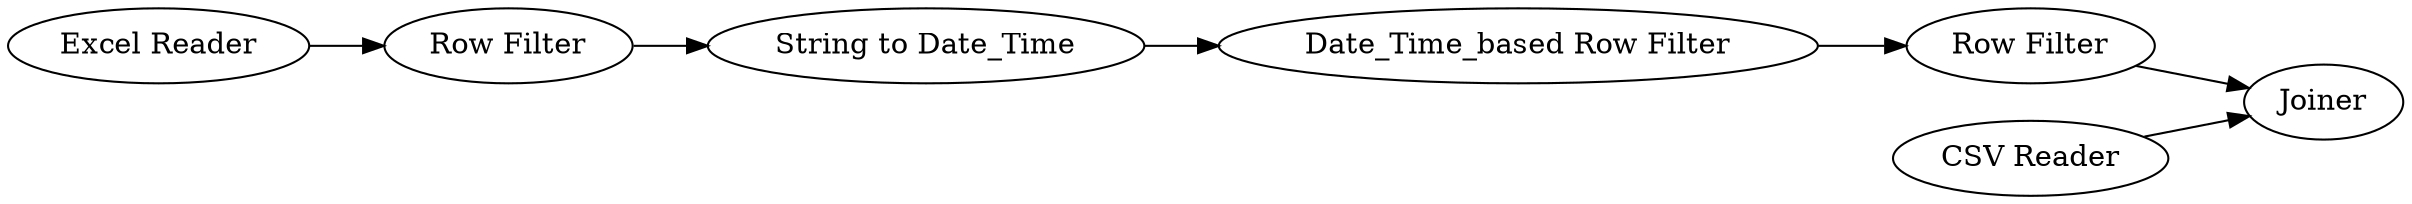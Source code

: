 digraph {
	1 [label="Excel Reader"]
	2 [label="Row Filter"]
	3 [label="String to Date_Time"]
	4 [label="Date_Time_based Row Filter"]
	5 [label="Row Filter"]
	6 [label="CSV Reader"]
	7 [label=Joiner]
	1 -> 2
	2 -> 3
	3 -> 4
	4 -> 5
	5 -> 7
	6 -> 7
	rankdir=LR
}
